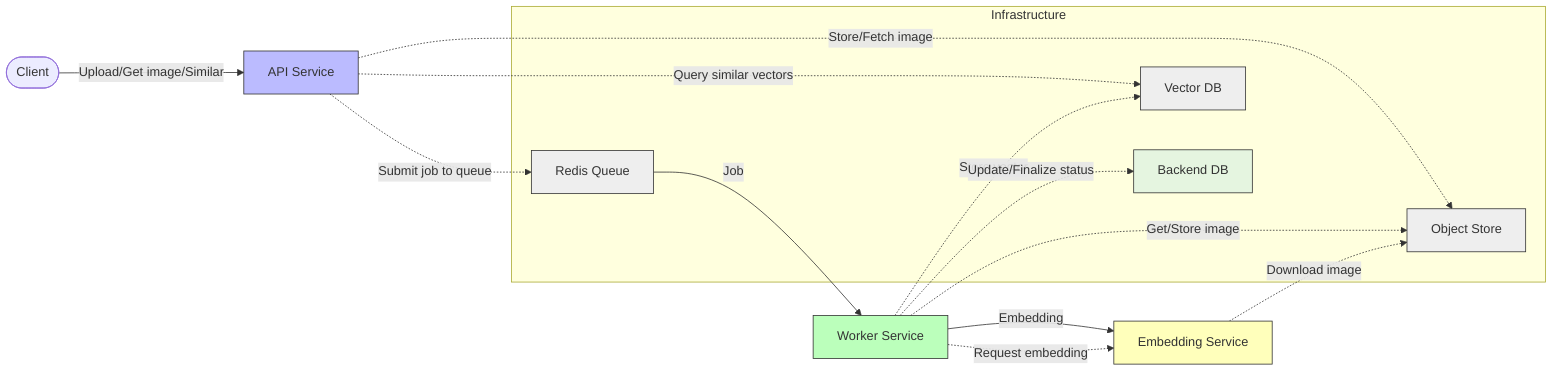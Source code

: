 flowchart LR
  %% Nodes
  Client([Client])
  API["API Service"]
  WORKER["Worker Service"]
  EMBED["Embedding Service"]

  %% Infrastructure as subgraph (horizontal arrangement)
  subgraph INFRASTRUCTURE["Infrastructure"]
    direction LR
    OBJ_STORE["Object Store"]
    VECTOR_DB["Vector DB"]
    REDIS["Redis Queue"]
    APP_DB["Backend DB"]
  end

  %% Main left-to-right service path
  Client -->|Upload/Get image/Similar| API
  WORKER -->|Embedding| EMBED

  %% API data flow to infrastructure
  API -.->|Store/Fetch image| OBJ_STORE
  API -.->|Query similar vectors| VECTOR_DB

  %% API job queue
  API -.->|Submit job to queue| REDIS

  %% Worker & Embedder with infrastructure
  WORKER -.->|Store vector| VECTOR_DB
  WORKER -.->|Update/Finalize status| APP_DB
  WORKER -.->|Get/Store image| OBJ_STORE
  WORKER -.->|Request embedding| EMBED

  EMBED -.->|Download image| OBJ_STORE

  %% REDIS triggers Worker
  REDIS -->|Job| WORKER

  %% Styling
  style API fill:#bbf,stroke:#333,stroke-width:1px
  style WORKER fill:#bfb,stroke:#333,stroke-width:1px
  style EMBED fill:#ffb,stroke:#333,stroke-width:1px
  style OBJ_STORE fill:#eee,stroke:#333,stroke-width:1px
  style VECTOR_DB fill:#eee,stroke:#333,stroke-width:1px
  style REDIS fill:#eee,stroke:#333,stroke-width:1px
  style APP_DB fill:#e5f5e0,stroke:#333,stroke-width:1px